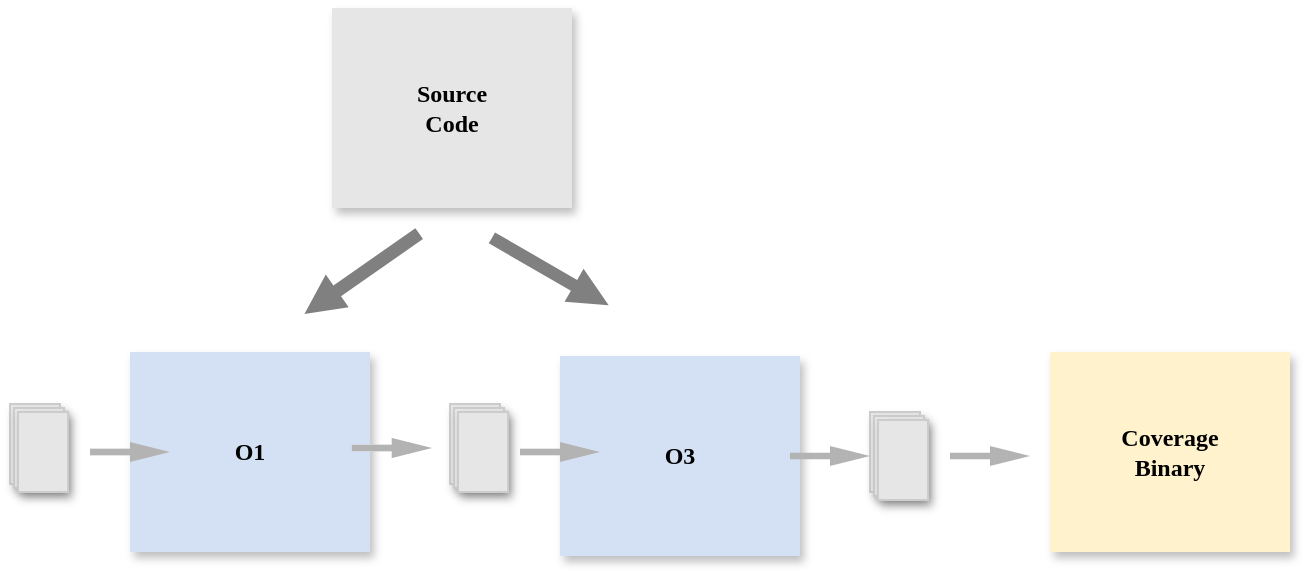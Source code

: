 <mxfile version="18.2.0" type="device"><diagram id="1x7nNeNSNQ05FMiMAAMF" name="Page-1"><mxGraphModel dx="959" dy="499" grid="1" gridSize="10" guides="1" tooltips="1" connect="1" arrows="1" fold="1" page="1" pageScale="1" pageWidth="850" pageHeight="1100" math="0" shadow="0"><root><mxCell id="0"/><mxCell id="1" parent="0"/><mxCell id="IkphSO_cy1SoDUKnQlpX-2" value="&lt;b style=&quot;font-size: 12px;&quot;&gt;Coverage &lt;br&gt;Binary&lt;/b&gt;" style="rounded=0;whiteSpace=wrap;html=1;fontFamily=Lucida Console;fontSize=6;strokeColor=none;fillColor=#FFF2CC;shadow=1;" vertex="1" parent="1"><mxGeometry x="670" y="252" width="120" height="100" as="geometry"/></mxCell><mxCell id="IkphSO_cy1SoDUKnQlpX-3" value="" style="html=1;shadow=0;dashed=0;align=center;verticalAlign=middle;shape=mxgraph.arrows2.arrow;dy=0.67;dx=20;notch=0;fontFamily=Lucida Console;fontSize=6;strokeColor=none;fillColor=#E6E6E6;rotation=0;" vertex="1" parent="1"><mxGeometry x="190" y="297" width="40" height="10" as="geometry"/></mxCell><mxCell id="IkphSO_cy1SoDUKnQlpX-4" value="" style="rounded=0;whiteSpace=wrap;html=1;fontFamily=Lucida Console;fontSize=6;strokeColor=#CCCCCC;fillColor=#E6E6E6;shadow=1;" vertex="1" parent="1"><mxGeometry x="150" y="278" width="25" height="40" as="geometry"/></mxCell><mxCell id="IkphSO_cy1SoDUKnQlpX-5" value="" style="rounded=0;whiteSpace=wrap;html=1;fontFamily=Lucida Console;fontSize=6;strokeColor=#CCCCCC;fillColor=#E6E6E6;shadow=1;" vertex="1" parent="1"><mxGeometry x="152" y="280" width="25" height="40" as="geometry"/></mxCell><mxCell id="IkphSO_cy1SoDUKnQlpX-6" value="" style="rounded=0;whiteSpace=wrap;html=1;fontFamily=Lucida Console;fontSize=6;strokeColor=#CCCCCC;fillColor=#E6E6E6;shadow=1;" vertex="1" parent="1"><mxGeometry x="154" y="282" width="25" height="40" as="geometry"/></mxCell><mxCell id="IkphSO_cy1SoDUKnQlpX-7" value="&lt;b style=&quot;font-size: 12px;&quot;&gt;O1&lt;/b&gt;" style="rounded=0;whiteSpace=wrap;html=1;fontFamily=Lucida Console;fontSize=6;strokeColor=none;fillColor=#D4E1F5;shadow=1;" vertex="1" parent="1"><mxGeometry x="210" y="252" width="120" height="100" as="geometry"/></mxCell><mxCell id="IkphSO_cy1SoDUKnQlpX-8" value="&lt;b style=&quot;font-size: 12px;&quot;&gt;Source&lt;br&gt;Code&lt;br&gt;&lt;/b&gt;" style="rounded=0;whiteSpace=wrap;html=1;fontFamily=Lucida Console;fontSize=6;strokeColor=none;fillColor=#E6E6E6;shadow=1;" vertex="1" parent="1"><mxGeometry x="311" y="80" width="120" height="100" as="geometry"/></mxCell><mxCell id="IkphSO_cy1SoDUKnQlpX-9" value="" style="html=1;shadow=0;dashed=0;align=center;verticalAlign=middle;shape=mxgraph.arrows2.arrow;dy=0.67;dx=20;notch=0;fontFamily=Lucida Console;fontSize=6;strokeColor=none;fillColor=#E6E6E6;rotation=0;" vertex="1" parent="1"><mxGeometry x="320.9" y="295" width="40" height="10" as="geometry"/></mxCell><mxCell id="IkphSO_cy1SoDUKnQlpX-10" value="" style="rounded=0;whiteSpace=wrap;html=1;fontFamily=Lucida Console;fontSize=6;strokeColor=#CCCCCC;fillColor=#E6E6E6;shadow=1;" vertex="1" parent="1"><mxGeometry x="370" y="278" width="25" height="40" as="geometry"/></mxCell><mxCell id="IkphSO_cy1SoDUKnQlpX-11" value="" style="rounded=0;whiteSpace=wrap;html=1;fontFamily=Lucida Console;fontSize=6;strokeColor=#CCCCCC;fillColor=#E6E6E6;shadow=1;" vertex="1" parent="1"><mxGeometry x="372" y="280" width="25" height="40" as="geometry"/></mxCell><mxCell id="IkphSO_cy1SoDUKnQlpX-12" value="" style="rounded=0;whiteSpace=wrap;html=1;fontFamily=Lucida Console;fontSize=6;strokeColor=#CCCCCC;fillColor=#E6E6E6;shadow=1;" vertex="1" parent="1"><mxGeometry x="374" y="282" width="25" height="40" as="geometry"/></mxCell><mxCell id="IkphSO_cy1SoDUKnQlpX-14" value="" style="rounded=0;whiteSpace=wrap;html=1;fontFamily=Lucida Console;fontSize=6;strokeColor=#CCCCCC;fillColor=#E6E6E6;shadow=1;" vertex="1" parent="1"><mxGeometry x="580" y="282" width="25" height="40" as="geometry"/></mxCell><mxCell id="IkphSO_cy1SoDUKnQlpX-15" value="" style="rounded=0;whiteSpace=wrap;html=1;fontFamily=Lucida Console;fontSize=6;strokeColor=#CCCCCC;fillColor=#E6E6E6;shadow=1;" vertex="1" parent="1"><mxGeometry x="582" y="284" width="25" height="40" as="geometry"/></mxCell><mxCell id="IkphSO_cy1SoDUKnQlpX-16" value="" style="rounded=0;whiteSpace=wrap;html=1;fontFamily=Lucida Console;fontSize=6;strokeColor=#CCCCCC;fillColor=#E6E6E6;shadow=1;" vertex="1" parent="1"><mxGeometry x="584" y="286" width="25" height="40" as="geometry"/></mxCell><mxCell id="IkphSO_cy1SoDUKnQlpX-17" value="&lt;b style=&quot;font-size: 12px;&quot;&gt;O3&lt;/b&gt;" style="rounded=0;whiteSpace=wrap;html=1;fontFamily=Lucida Console;fontSize=6;strokeColor=none;fillColor=#D4E1F5;shadow=1;" vertex="1" parent="1"><mxGeometry x="425" y="254" width="120" height="100" as="geometry"/></mxCell><mxCell id="IkphSO_cy1SoDUKnQlpX-18" value="" style="html=1;shadow=0;dashed=0;align=center;verticalAlign=middle;shape=mxgraph.arrows2.arrow;dy=0.67;dx=20;notch=0;fontFamily=Lucida Console;fontSize=6;strokeColor=none;fillColor=#B3B3B3;rotation=0;" vertex="1" parent="1"><mxGeometry x="620" y="299" width="40" height="10" as="geometry"/></mxCell><mxCell id="IkphSO_cy1SoDUKnQlpX-20" value="" style="html=1;shadow=0;dashed=0;align=center;verticalAlign=middle;shape=mxgraph.arrows2.arrow;dy=0.67;dx=20;notch=0;fontFamily=Lucida Console;fontSize=6;strokeColor=none;fillColor=#808080;rotation=-215;direction=east;" vertex="1" parent="1"><mxGeometry x="290.9" y="202.87" width="70" height="20" as="geometry"/></mxCell><mxCell id="IkphSO_cy1SoDUKnQlpX-23" value="" style="html=1;shadow=0;dashed=0;align=center;verticalAlign=middle;shape=mxgraph.arrows2.arrow;dy=0.67;dx=20;notch=0;fontFamily=Lucida Console;fontSize=6;strokeColor=none;fillColor=#808080;rotation=120;direction=north;" vertex="1" parent="1"><mxGeometry x="410.64" y="178.08" width="19" height="67.44" as="geometry"/></mxCell><mxCell id="IkphSO_cy1SoDUKnQlpX-25" value="" style="html=1;shadow=0;dashed=0;align=center;verticalAlign=middle;shape=mxgraph.arrows2.arrow;dy=0.67;dx=20;notch=0;fontFamily=Lucida Console;fontSize=6;strokeColor=none;fillColor=#E6E6E6;rotation=0;" vertex="1" parent="1"><mxGeometry x="405" y="297" width="40" height="10" as="geometry"/></mxCell><mxCell id="IkphSO_cy1SoDUKnQlpX-26" value="" style="html=1;shadow=0;dashed=0;align=center;verticalAlign=middle;shape=mxgraph.arrows2.arrow;dy=0.67;dx=20;notch=0;fontFamily=Lucida Console;fontSize=6;strokeColor=none;fillColor=#E6E6E6;rotation=0;" vertex="1" parent="1"><mxGeometry x="190" y="297" width="40" height="10" as="geometry"/></mxCell><mxCell id="IkphSO_cy1SoDUKnQlpX-27" value="" style="html=1;shadow=0;dashed=0;align=center;verticalAlign=middle;shape=mxgraph.arrows2.arrow;dy=0.67;dx=20;notch=0;fontFamily=Lucida Console;fontSize=6;strokeColor=none;fillColor=#E6E6E6;rotation=0;" vertex="1" parent="1"><mxGeometry x="320.9" y="295" width="40" height="10" as="geometry"/></mxCell><mxCell id="IkphSO_cy1SoDUKnQlpX-28" value="" style="html=1;shadow=0;dashed=0;align=center;verticalAlign=middle;shape=mxgraph.arrows2.arrow;dy=0.67;dx=20;notch=0;fontFamily=Lucida Console;fontSize=6;strokeColor=none;fillColor=#B3B3B3;rotation=0;" vertex="1" parent="1"><mxGeometry x="190" y="297" width="40" height="10" as="geometry"/></mxCell><mxCell id="IkphSO_cy1SoDUKnQlpX-29" value="" style="html=1;shadow=0;dashed=0;align=center;verticalAlign=middle;shape=mxgraph.arrows2.arrow;dy=0.67;dx=20;notch=0;fontFamily=Lucida Console;fontSize=6;strokeColor=none;fillColor=#B3B3B3;rotation=0;" vertex="1" parent="1"><mxGeometry x="320.9" y="295" width="40" height="10" as="geometry"/></mxCell><mxCell id="IkphSO_cy1SoDUKnQlpX-30" value="" style="html=1;shadow=0;dashed=0;align=center;verticalAlign=middle;shape=mxgraph.arrows2.arrow;dy=0.67;dx=20;notch=0;fontFamily=Lucida Console;fontSize=6;strokeColor=none;fillColor=#B3B3B3;rotation=0;" vertex="1" parent="1"><mxGeometry x="540" y="299" width="40" height="10" as="geometry"/></mxCell><mxCell id="IkphSO_cy1SoDUKnQlpX-31" value="" style="html=1;shadow=0;dashed=0;align=center;verticalAlign=middle;shape=mxgraph.arrows2.arrow;dy=0.67;dx=20;notch=0;fontFamily=Lucida Console;fontSize=6;strokeColor=none;fillColor=#B3B3B3;rotation=0;" vertex="1" parent="1"><mxGeometry x="405" y="297" width="40" height="10" as="geometry"/></mxCell></root></mxGraphModel></diagram></mxfile>